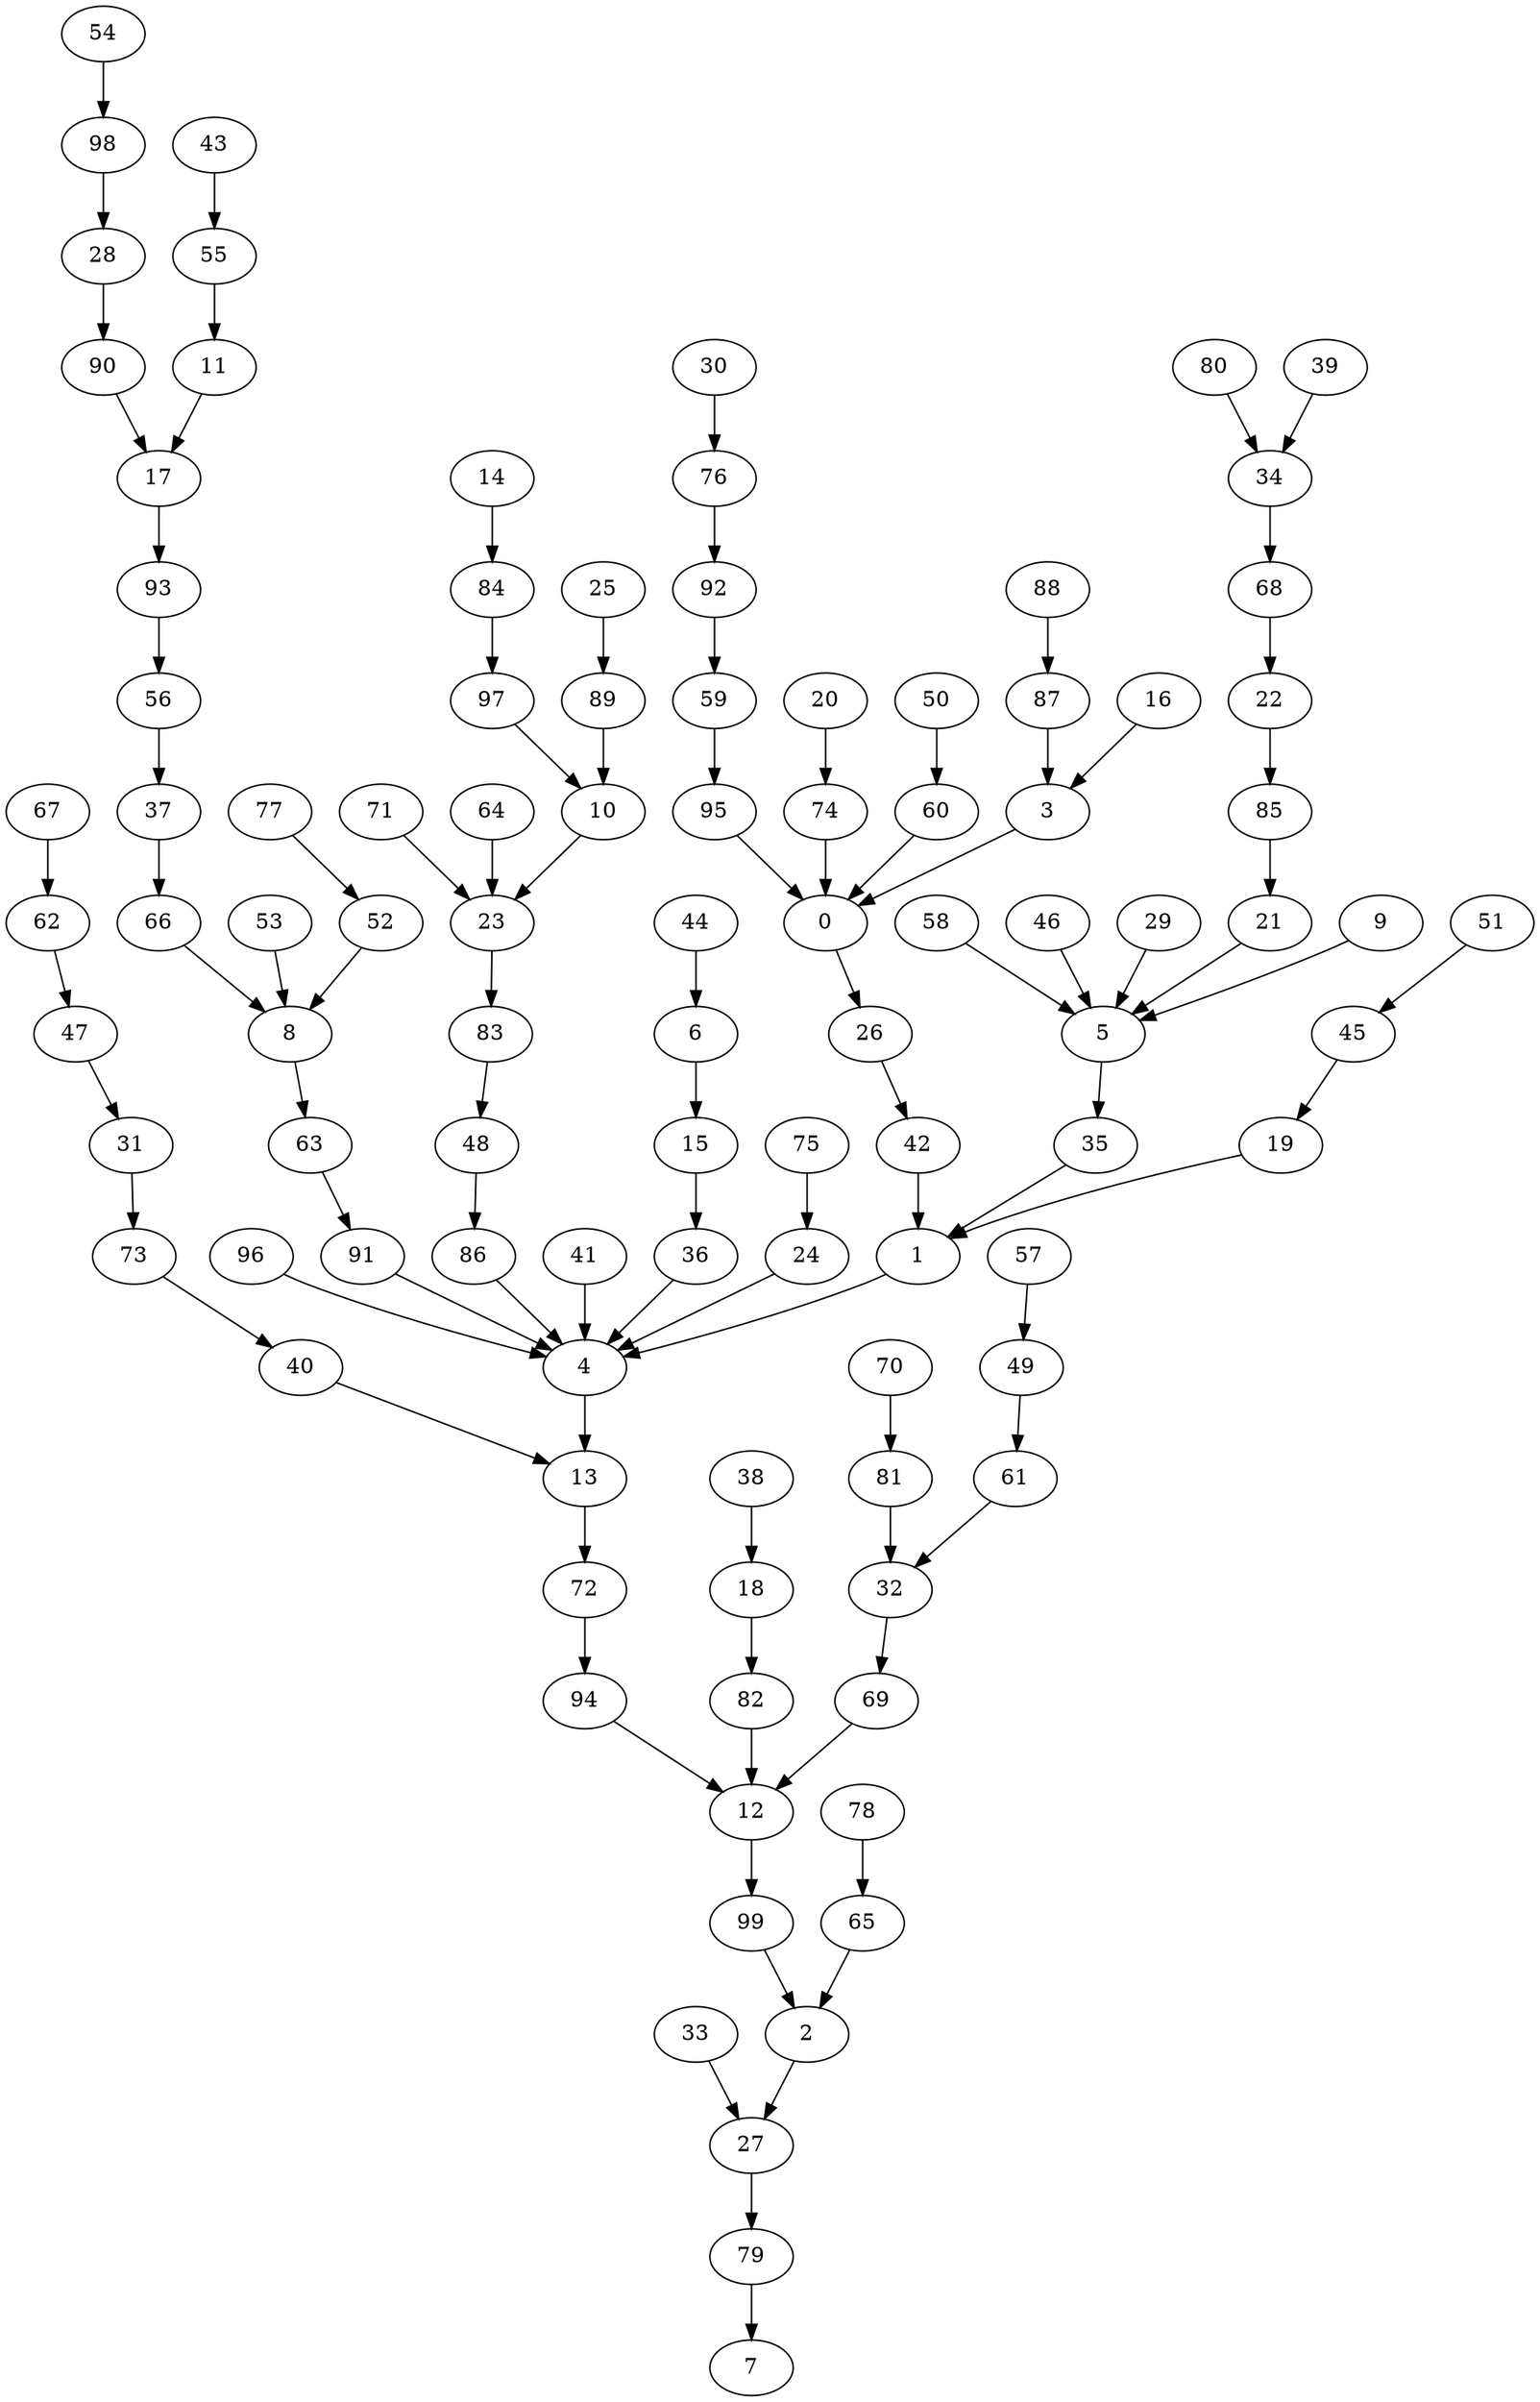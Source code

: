 digraph grafoDorogovtsevMendes_n_100_DFS_I_7 {
7;
79;
27;
33;
2;
99;
12;
94;
72;
13;
40;
73;
31;
47;
62;
67;
4;
96;
91;
63;
8;
66;
37;
56;
93;
17;
90;
28;
98;
54;
11;
55;
43;
53;
52;
77;
86;
48;
83;
23;
71;
64;
10;
97;
84;
14;
89;
25;
41;
36;
15;
6;
44;
24;
75;
1;
42;
26;
0;
95;
59;
92;
76;
30;
74;
20;
60;
50;
3;
87;
88;
16;
35;
5;
58;
46;
29;
21;
85;
22;
68;
34;
80;
39;
9;
19;
45;
51;
82;
18;
38;
69;
32;
81;
70;
61;
49;
57;
65;
78;
3 -> 0;
2 -> 27;
27 -> 79;
33 -> 27;
65 -> 2;
78 -> 65;
79 -> 7;
1 -> 4;
0 -> 26;
4 -> 13;
5 -> 35;
6 -> 15;
8 -> 63;
10 -> 23;
12 -> 99;
14 -> 84;
16 -> 3;
18 -> 82;
19 -> 1;
21 -> 5;
22 -> 85;
25 -> 89;
29 -> 5;
32 -> 69;
44 -> 6;
45 -> 19;
46 -> 5;
49 -> 61;
50 -> 60;
51 -> 45;
57 -> 49;
58 -> 5;
70 -> 81;
87 -> 3;
88 -> 87;
96 -> 4;
99 -> 2;
13 -> 72;
24 -> 4;
31 -> 73;
38 -> 18;
41 -> 4;
47 -> 31;
62 -> 47;
67 -> 62;
69 -> 12;
72 -> 94;
75 -> 24;
82 -> 12;
94 -> 12;
40 -> 13;
73 -> 40;
11 -> 17;
15 -> 36;
23 -> 83;
36 -> 4;
48 -> 86;
52 -> 8;
53 -> 8;
63 -> 91;
64 -> 23;
71 -> 23;
77 -> 52;
86 -> 4;
91 -> 4;
17 -> 93;
28 -> 90;
37 -> 66;
43 -> 55;
54 -> 98;
66 -> 8;
56 -> 37;
93 -> 56;
90 -> 17;
98 -> 28;
55 -> 11;
83 -> 48;
84 -> 97;
89 -> 10;
97 -> 10;
9 -> 5;
20 -> 74;
26 -> 42;
30 -> 76;
35 -> 1;
42 -> 1;
59 -> 95;
60 -> 0;
74 -> 0;
95 -> 0;
76 -> 92;
92 -> 59;
34 -> 68;
39 -> 34;
80 -> 34;
85 -> 21;
68 -> 22;
61 -> 32;
81 -> 32;
}